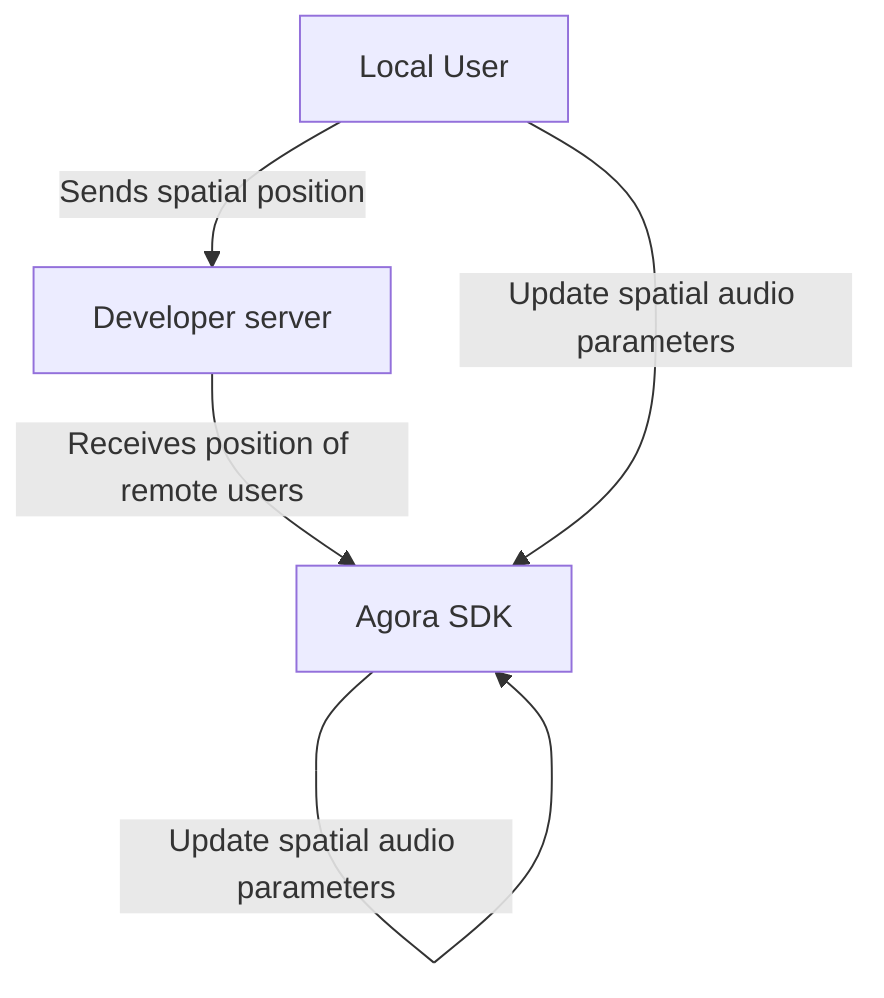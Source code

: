 flowchart TD
    A[Local User] -->|Sends spatial position| B[Developer server]
    B --> |Receives position of remote users| C[Agora SDK]
    A & C -->|Update spatial audio parameters| C